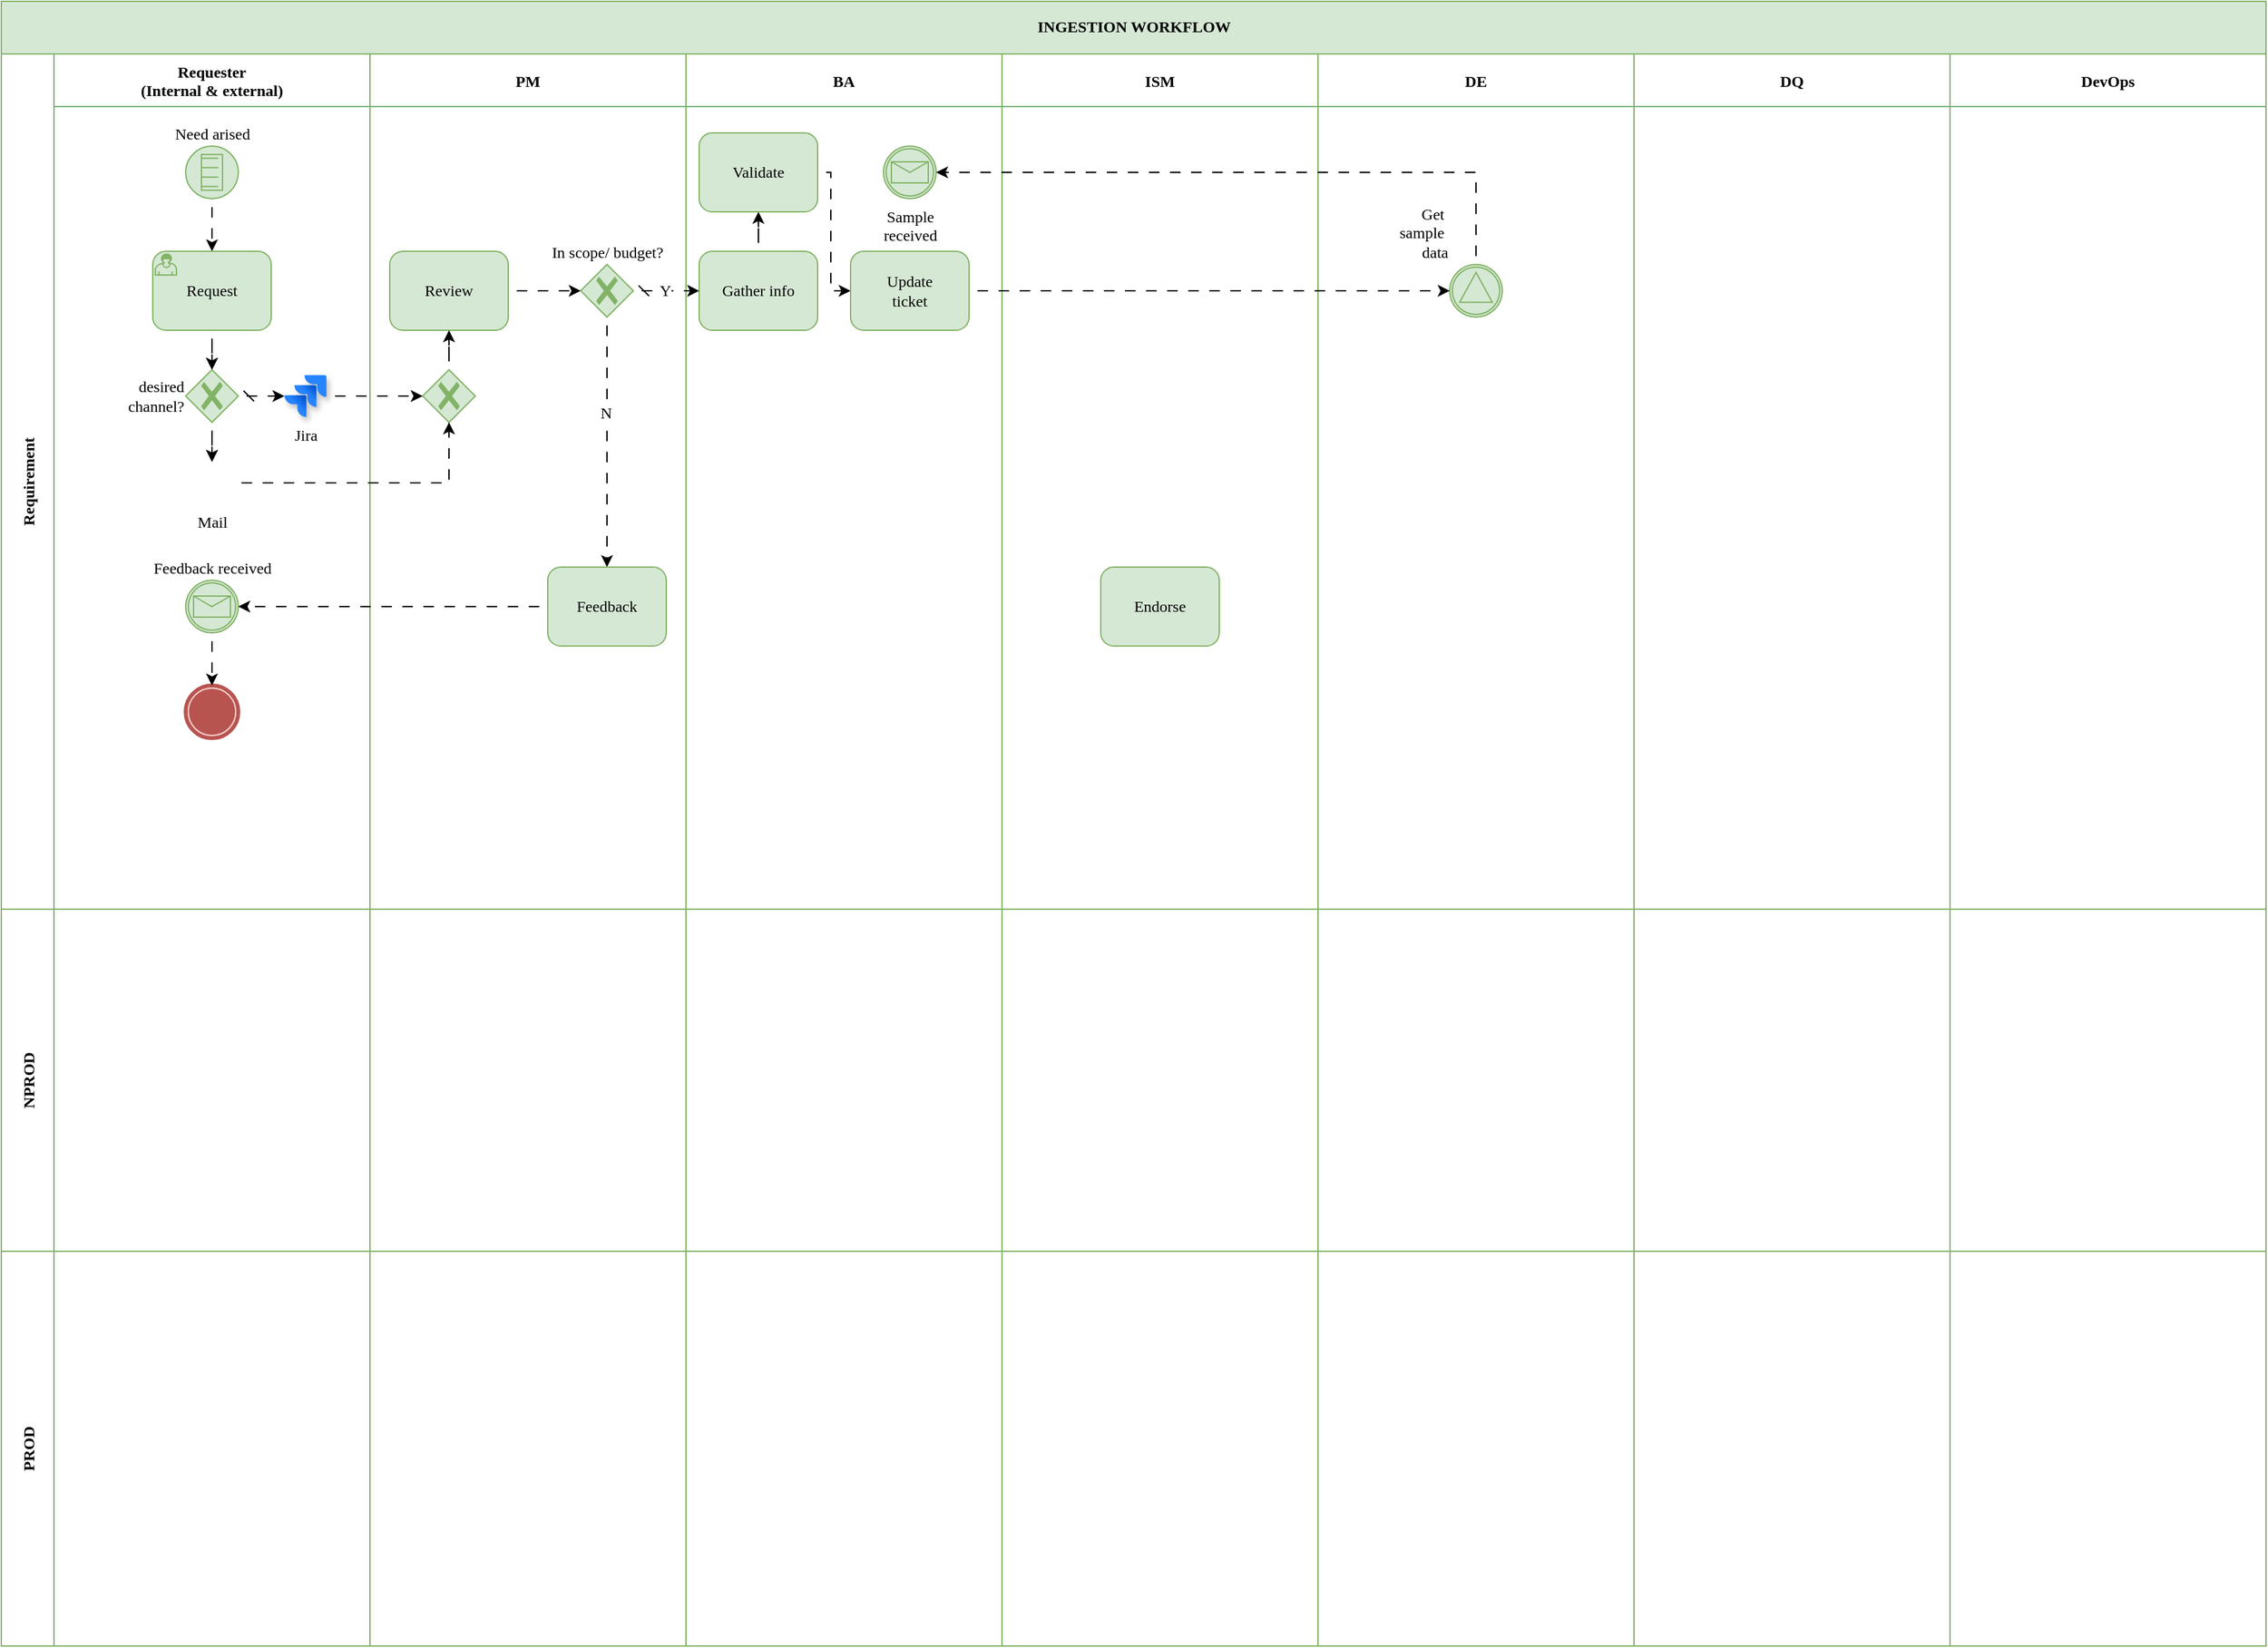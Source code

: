<mxfile version="24.7.6">
  <diagram id="kgpKYQtTHZ0yAKxKKP6v" name="Page-1">
    <mxGraphModel dx="2461" dy="987" grid="1" gridSize="10" guides="1" tooltips="1" connect="1" arrows="1" fold="1" page="1" pageScale="1" pageWidth="850" pageHeight="1100" math="0" shadow="0">
      <root>
        <mxCell id="0" />
        <mxCell id="1" parent="0" />
        <mxCell id="3nuBFxr9cyL0pnOWT2aG-1" value="INGESTION WORKFLOW" style="shape=table;childLayout=tableLayout;startSize=40;collapsible=0;recursiveResize=0;expand=0;fillColor=#d5e8d4;fontStyle=1;shadow=0;rounded=0;direction=north;flipV=1;flipH=1;horizontal=0;fontFamily=Montserrat;labelPosition=center;verticalLabelPosition=middle;align=center;verticalAlign=middle;whiteSpace=wrap;html=1;textDirection=vertical-lr;movable=1;resizable=1;rotatable=1;deletable=1;editable=1;locked=0;connectable=1;fontSize=12;fontSource=https%3A%2F%2Ffonts.googleapis.com%2Fcss%3Ffamily%3DMontserrat;strokeColor=#82b366;" parent="1" vertex="1">
          <mxGeometry x="-520" y="40" width="1720" height="1250.0" as="geometry" />
        </mxCell>
        <mxCell id="3nuBFxr9cyL0pnOWT2aG-3" value="Requirement" style="shape=tableRow;horizontal=0;swimlaneHead=0;swimlaneBody=0;top=0;left=0;bottom=0;right=0;fillColor=none;points=[[0,0.5],[1,0.5]];portConstraint=eastwest;startSize=40;collapsible=0;recursiveResize=0;expand=0;fontStyle=1;swimlaneFillColor=none;strokeColor=#76B274;fontFamily=Montserrat;fontSource=https%3A%2F%2Ffonts.googleapis.com%2Fcss%3Ffamily%3DMontserrat;" parent="3nuBFxr9cyL0pnOWT2aG-1" vertex="1">
          <mxGeometry y="40" width="1720" height="650" as="geometry" />
        </mxCell>
        <mxCell id="3nuBFxr9cyL0pnOWT2aG-4" value="Requester&#xa;(Internal &amp; external)" style="swimlane;swimlaneHead=0;swimlaneBody=0;connectable=0;fillColor=none;startSize=40;collapsible=0;recursiveResize=0;expand=0;fontStyle=1;rounded=0;strokeColor=#76B274;fontFamily=Montserrat;fontSource=https%3A%2F%2Ffonts.googleapis.com%2Fcss%3Ffamily%3DMontserrat;" parent="3nuBFxr9cyL0pnOWT2aG-3" vertex="1">
          <mxGeometry x="40" width="240" height="650" as="geometry">
            <mxRectangle width="240" height="650" as="alternateBounds" />
          </mxGeometry>
        </mxCell>
        <mxCell id="cMU86__VcZ0qvdFthibx-100" value="Jira" style="image;image=img/lib/atlassian/Jira_Logo.svg;html=1;imageBackground=none;imageBorder=none;shadow=1;aspect=fixed;fontFamily=Montserrat;fontSource=https%3A%2F%2Ffonts.googleapis.com%2Fcss%3Ffamily%3DMontserrat;" vertex="1" parent="3nuBFxr9cyL0pnOWT2aG-4">
          <mxGeometry x="175" y="244" width="32" height="32" as="geometry" />
        </mxCell>
        <mxCell id="cMU86__VcZ0qvdFthibx-101" value="Mail" style="shape=image;html=1;verticalAlign=top;verticalLabelPosition=bottom;labelBackgroundColor=#ffffff;imageAspect=0;aspect=fixed;image=https://cdn0.iconfinder.com/data/icons/logos-microsoft-office-365/128/Microsoft_Office-07-128.png;shadow=1;fontFamily=Montserrat;fontSource=https%3A%2F%2Ffonts.googleapis.com%2Fcss%3Ffamily%3DMontserrat;" vertex="1" parent="3nuBFxr9cyL0pnOWT2aG-4">
          <mxGeometry x="104" y="310" width="32" height="32" as="geometry" />
        </mxCell>
        <mxCell id="cMU86__VcZ0qvdFthibx-104" style="edgeStyle=orthogonalEdgeStyle;rounded=0;orthogonalLoop=1;jettySize=auto;html=1;entryX=0;entryY=0.5;entryDx=0;entryDy=0;curved=0;jumpStyle=none;startArrow=dash;startFill=0;flowAnimation=1;fixDash=0;" edge="1" parent="3nuBFxr9cyL0pnOWT2aG-4" target="cMU86__VcZ0qvdFthibx-100">
          <mxGeometry relative="1" as="geometry">
            <mxPoint x="139.966" y="260.034" as="sourcePoint" />
          </mxGeometry>
        </mxCell>
        <mxCell id="cMU86__VcZ0qvdFthibx-139" value="" style="edgeStyle=orthogonalEdgeStyle;rounded=0;orthogonalLoop=1;jettySize=auto;html=1;flowAnimation=1;fixDash=0;entryX=0.5;entryY=0;entryDx=0;entryDy=0;" edge="1" parent="3nuBFxr9cyL0pnOWT2aG-4" target="cMU86__VcZ0qvdFthibx-101">
          <mxGeometry relative="1" as="geometry">
            <mxPoint x="120.034" y="279.966" as="sourcePoint" />
          </mxGeometry>
        </mxCell>
        <mxCell id="cMU86__VcZ0qvdFthibx-138" value="" style="edgeStyle=orthogonalEdgeStyle;rounded=0;orthogonalLoop=1;jettySize=auto;html=1;entryX=0.5;entryY=0;entryDx=0;entryDy=0;curved=0;flowAnimation=1;fixDash=0;exitX=0.5;exitY=1;exitDx=0;exitDy=0;exitPerimeter=0;entryPerimeter=0;" edge="1" parent="3nuBFxr9cyL0pnOWT2aG-4" target="cMU86__VcZ0qvdFthibx-196">
          <mxGeometry relative="1" as="geometry">
            <mxPoint x="120" y="210" as="sourcePoint" />
            <mxPoint x="120" y="240" as="targetPoint" />
          </mxGeometry>
        </mxCell>
        <mxCell id="cMU86__VcZ0qvdFthibx-199" value="" style="edgeStyle=orthogonalEdgeStyle;shape=connector;curved=0;rounded=0;orthogonalLoop=1;jettySize=auto;html=1;strokeColor=default;align=center;verticalAlign=middle;fontFamily=Montserrat;fontSource=https%3A%2F%2Ffonts.googleapis.com%2Fcss%3Ffamily%3DMontserrat;fontSize=12;fontColor=default;labelBackgroundColor=default;endArrow=classic;flowAnimation=1;exitX=0.5;exitY=1;exitDx=0;exitDy=0;exitPerimeter=0;" edge="1" parent="3nuBFxr9cyL0pnOWT2aG-4" source="cMU86__VcZ0qvdFthibx-196" target="cMU86__VcZ0qvdFthibx-101">
          <mxGeometry relative="1" as="geometry" />
        </mxCell>
        <mxCell id="cMU86__VcZ0qvdFthibx-196" value="desired&lt;div&gt;channel?&lt;/div&gt;" style="points=[[0.25,0.25,0],[0.5,0,0],[0.75,0.25,0],[1,0.5,0],[0.75,0.75,0],[0.5,1,0],[0.25,0.75,0],[0,0.5,0]];shape=mxgraph.bpmn.gateway2;html=1;verticalLabelPosition=middle;labelBackgroundColor=#ffffff;verticalAlign=middle;align=right;perimeter=rhombusPerimeter;outlineConnect=0;outline=none;symbol=none;gwType=exclusive;rounded=1;fillStyle=auto;strokeColor=#82b366;arcSize=50;fontFamily=Montserrat;fontSource=https%3A%2F%2Ffonts.googleapis.com%2Fcss%3Ffamily%3DMontserrat;fontSize=12;fontColor=default;fillColor=#d5e8d4;labelPosition=left;" vertex="1" parent="3nuBFxr9cyL0pnOWT2aG-4">
          <mxGeometry x="100" y="240" width="40" height="40" as="geometry" />
        </mxCell>
        <mxCell id="cMU86__VcZ0qvdFthibx-198" style="edgeStyle=orthogonalEdgeStyle;shape=connector;curved=0;rounded=0;orthogonalLoop=1;jettySize=auto;html=1;entryX=0.5;entryY=0;entryDx=0;entryDy=0;entryPerimeter=0;strokeColor=default;align=center;verticalAlign=middle;fontFamily=Montserrat;fontSource=https%3A%2F%2Ffonts.googleapis.com%2Fcss%3Ffamily%3DMontserrat;fontSize=12;fontColor=default;labelBackgroundColor=default;endArrow=classic;flowAnimation=1;exitX=0.5;exitY=1;exitDx=0;exitDy=0;exitPerimeter=0;" edge="1" parent="3nuBFxr9cyL0pnOWT2aG-4" source="cMU86__VcZ0qvdFthibx-391" target="cMU86__VcZ0qvdFthibx-251">
          <mxGeometry relative="1" as="geometry">
            <mxPoint x="120" y="120" as="sourcePoint" />
            <mxPoint x="120" y="150" as="targetPoint" />
          </mxGeometry>
        </mxCell>
        <mxCell id="cMU86__VcZ0qvdFthibx-252" value="" style="edgeStyle=orthogonalEdgeStyle;shape=connector;curved=0;rounded=0;orthogonalLoop=1;jettySize=auto;html=1;strokeColor=default;align=center;verticalAlign=middle;fontFamily=Montserrat;fontSource=https%3A%2F%2Ffonts.googleapis.com%2Fcss%3Ffamily%3DMontserrat;fontSize=12;fontColor=default;labelBackgroundColor=default;endArrow=classic;flowAnimation=1;exitX=0.5;exitY=1;exitDx=0;exitDy=0;exitPerimeter=0;" edge="1" parent="3nuBFxr9cyL0pnOWT2aG-4" source="cMU86__VcZ0qvdFthibx-251" target="cMU86__VcZ0qvdFthibx-196">
          <mxGeometry relative="1" as="geometry" />
        </mxCell>
        <mxCell id="cMU86__VcZ0qvdFthibx-251" value="Request" style="points=[[0.25,0,0],[0.5,0,0],[0.75,0,0],[1,0.25,0],[1,0.5,0],[1,0.75,0],[0.75,1,0],[0.5,1,0],[0.25,1,0],[0,0.75,0],[0,0.5,0],[0,0.25,0]];shape=mxgraph.bpmn.task;whiteSpace=wrap;rectStyle=rounded;size=10;html=1;container=1;expand=0;collapsible=0;taskMarker=user;rounded=1;fillStyle=auto;strokeColor=#82b366;align=center;verticalAlign=middle;arcSize=50;fontFamily=Montserrat;fontSource=https%3A%2F%2Ffonts.googleapis.com%2Fcss%3Ffamily%3DMontserrat;fontSize=12;fontColor=default;fillColor=#d5e8d4;indent=2;rectOutline=single;isAdHoc=0;" vertex="1" parent="3nuBFxr9cyL0pnOWT2aG-4">
          <mxGeometry x="75" y="150" width="90" height="60" as="geometry" />
        </mxCell>
        <mxCell id="cMU86__VcZ0qvdFthibx-391" value="Need arised" style="points=[[0.145,0.145,0],[0.5,0,0],[0.855,0.145,0],[1,0.5,0],[0.855,0.855,0],[0.5,1,0],[0.145,0.855,0],[0,0.5,0]];shape=mxgraph.bpmn.event;html=1;verticalLabelPosition=top;labelBackgroundColor=#ffffff;verticalAlign=bottom;align=center;perimeter=ellipsePerimeter;outlineConnect=0;aspect=fixed;outline=standard;symbol=conditional;rounded=1;fillStyle=auto;strokeColor=#82b366;arcSize=50;fontFamily=Montserrat;fontSource=https%3A%2F%2Ffonts.googleapis.com%2Fcss%3Ffamily%3DMontserrat;fontSize=12;fontColor=default;fillColor=#d5e8d4;labelPosition=center;" vertex="1" parent="3nuBFxr9cyL0pnOWT2aG-4">
          <mxGeometry x="100" y="70" width="40" height="40" as="geometry" />
        </mxCell>
        <mxCell id="cMU86__VcZ0qvdFthibx-394" value="Feedback received" style="points=[[0.145,0.145,0],[0.5,0,0],[0.855,0.145,0],[1,0.5,0],[0.855,0.855,0],[0.5,1,0],[0.145,0.855,0],[0,0.5,0]];shape=mxgraph.bpmn.event;html=1;verticalLabelPosition=top;labelBackgroundColor=#ffffff;verticalAlign=bottom;align=center;perimeter=ellipsePerimeter;outlineConnect=0;aspect=fixed;outline=catching;symbol=message;rounded=1;fillStyle=auto;strokeColor=#82b366;arcSize=50;fontFamily=Montserrat;fontSource=https%3A%2F%2Ffonts.googleapis.com%2Fcss%3Ffamily%3DMontserrat;fontSize=12;fontColor=default;fillColor=#d5e8d4;labelPosition=center;" vertex="1" parent="3nuBFxr9cyL0pnOWT2aG-4">
          <mxGeometry x="100" y="400" width="40" height="40" as="geometry" />
        </mxCell>
        <mxCell id="cMU86__VcZ0qvdFthibx-395" value="" style="points=[[0.145,0.145,0],[0.5,0,0],[0.855,0.145,0],[1,0.5,0],[0.855,0.855,0],[0.5,1,0],[0.145,0.855,0],[0,0.5,0]];shape=mxgraph.bpmn.event;html=1;verticalLabelPosition=bottom;labelBackgroundColor=#ffffff;verticalAlign=top;align=center;perimeter=ellipsePerimeter;outlineConnect=0;aspect=fixed;outline=end;symbol=terminate;rounded=1;fillStyle=auto;strokeColor=#b85450;arcSize=50;fontFamily=Montserrat;fontSource=https%3A%2F%2Ffonts.googleapis.com%2Fcss%3Ffamily%3DMontserrat;fontSize=12;fillColor=#f8cecc;" vertex="1" parent="3nuBFxr9cyL0pnOWT2aG-4">
          <mxGeometry x="100" y="480" width="40" height="40" as="geometry" />
        </mxCell>
        <mxCell id="cMU86__VcZ0qvdFthibx-396" style="edgeStyle=orthogonalEdgeStyle;shape=connector;curved=0;rounded=0;orthogonalLoop=1;jettySize=auto;html=1;entryX=0.5;entryY=0;entryDx=0;entryDy=0;entryPerimeter=0;strokeColor=default;align=center;verticalAlign=middle;fontFamily=Montserrat;fontSource=https%3A%2F%2Ffonts.googleapis.com%2Fcss%3Ffamily%3DMontserrat;fontSize=12;fontColor=default;labelBackgroundColor=default;endArrow=classic;flowAnimation=1;" edge="1" parent="3nuBFxr9cyL0pnOWT2aG-4" source="cMU86__VcZ0qvdFthibx-394" target="cMU86__VcZ0qvdFthibx-395">
          <mxGeometry relative="1" as="geometry" />
        </mxCell>
        <mxCell id="3nuBFxr9cyL0pnOWT2aG-8" value="PM" style="swimlane;swimlaneHead=0;swimlaneBody=0;connectable=0;fillColor=none;startSize=40;collapsible=0;recursiveResize=0;expand=0;fontStyle=1;flipV=0;strokeColor=#76B274;fontFamily=Montserrat;fontSource=https%3A%2F%2Ffonts.googleapis.com%2Fcss%3Ffamily%3DMontserrat;" parent="3nuBFxr9cyL0pnOWT2aG-3" vertex="1">
          <mxGeometry x="280" width="240" height="650" as="geometry">
            <mxRectangle width="240" height="650" as="alternateBounds" />
          </mxGeometry>
        </mxCell>
        <mxCell id="cMU86__VcZ0qvdFthibx-197" value="" style="points=[[0.25,0.25,0],[0.5,0,0],[0.75,0.25,0],[1,0.5,0],[0.75,0.75,0],[0.5,1,0],[0.25,0.75,0],[0,0.5,0]];shape=mxgraph.bpmn.gateway2;html=1;verticalLabelPosition=bottom;labelBackgroundColor=#ffffff;verticalAlign=top;align=center;perimeter=rhombusPerimeter;outlineConnect=0;outline=none;symbol=none;gwType=exclusive;rounded=1;fillStyle=auto;strokeColor=#82b366;arcSize=50;fontFamily=Montserrat;fontSource=https%3A%2F%2Ffonts.googleapis.com%2Fcss%3Ffamily%3DMontserrat;fontSize=12;fontColor=default;fillColor=#d5e8d4;" vertex="1" parent="3nuBFxr9cyL0pnOWT2aG-8">
          <mxGeometry x="40" y="240" width="40" height="40" as="geometry" />
        </mxCell>
        <mxCell id="cMU86__VcZ0qvdFthibx-200" value="Review" style="points=[[0.25,0,0],[0.5,0,0],[0.75,0,0],[1,0.25,0],[1,0.5,0],[1,0.75,0],[0.75,1,0],[0.5,1,0],[0.25,1,0],[0,0.75,0],[0,0.5,0],[0,0.25,0]];shape=mxgraph.bpmn.task;whiteSpace=wrap;rectStyle=rounded;size=10;html=1;container=1;expand=0;collapsible=0;taskMarker=abstract;rounded=1;fillStyle=auto;strokeColor=#82b366;align=center;verticalAlign=middle;arcSize=50;fontFamily=Montserrat;fontSource=https%3A%2F%2Ffonts.googleapis.com%2Fcss%3Ffamily%3DMontserrat;fontSize=12;fontColor=default;fillColor=#d5e8d4;" vertex="1" parent="3nuBFxr9cyL0pnOWT2aG-8">
          <mxGeometry x="15" y="150" width="90" height="60" as="geometry" />
        </mxCell>
        <mxCell id="cMU86__VcZ0qvdFthibx-209" value="In scope/ budget?" style="points=[[0.25,0.25,0],[0.5,0,0],[0.75,0.25,0],[1,0.5,0],[0.75,0.75,0],[0.5,1,0],[0.25,0.75,0],[0,0.5,0]];shape=mxgraph.bpmn.gateway2;html=1;verticalLabelPosition=top;labelBackgroundColor=#ffffff;verticalAlign=bottom;align=center;perimeter=rhombusPerimeter;outlineConnect=0;outline=none;symbol=none;gwType=exclusive;rounded=1;fillStyle=auto;strokeColor=#82b366;arcSize=50;fontFamily=Montserrat;fontSource=https%3A%2F%2Ffonts.googleapis.com%2Fcss%3Ffamily%3DMontserrat;fontSize=12;fontColor=default;fillColor=#d5e8d4;shadow=0;labelPosition=center;" vertex="1" parent="3nuBFxr9cyL0pnOWT2aG-8">
          <mxGeometry x="160" y="160" width="40" height="40" as="geometry" />
        </mxCell>
        <mxCell id="cMU86__VcZ0qvdFthibx-210" style="edgeStyle=orthogonalEdgeStyle;shape=connector;curved=0;rounded=0;orthogonalLoop=1;jettySize=auto;html=1;entryX=0;entryY=0.5;entryDx=0;entryDy=0;entryPerimeter=0;strokeColor=default;align=center;verticalAlign=middle;fontFamily=Montserrat;fontSource=https%3A%2F%2Ffonts.googleapis.com%2Fcss%3Ffamily%3DMontserrat;fontSize=12;fontColor=default;labelBackgroundColor=default;endArrow=classic;flowAnimation=1;" edge="1" parent="3nuBFxr9cyL0pnOWT2aG-8" source="cMU86__VcZ0qvdFthibx-200" target="cMU86__VcZ0qvdFthibx-209">
          <mxGeometry relative="1" as="geometry">
            <Array as="points">
              <mxPoint x="60" y="180" />
            </Array>
          </mxGeometry>
        </mxCell>
        <mxCell id="cMU86__VcZ0qvdFthibx-263" style="edgeStyle=orthogonalEdgeStyle;shape=connector;curved=0;rounded=0;orthogonalLoop=1;jettySize=auto;html=1;entryX=0.5;entryY=1;entryDx=0;entryDy=0;entryPerimeter=0;strokeColor=default;align=center;verticalAlign=middle;fontFamily=Montserrat;fontSource=https%3A%2F%2Ffonts.googleapis.com%2Fcss%3Ffamily%3DMontserrat;fontSize=12;fontColor=default;labelBackgroundColor=default;endArrow=classic;flowAnimation=1;" edge="1" parent="3nuBFxr9cyL0pnOWT2aG-8" source="cMU86__VcZ0qvdFthibx-197" target="cMU86__VcZ0qvdFthibx-200">
          <mxGeometry relative="1" as="geometry" />
        </mxCell>
        <mxCell id="cMU86__VcZ0qvdFthibx-265" style="edgeStyle=orthogonalEdgeStyle;shape=connector;curved=0;rounded=0;orthogonalLoop=1;jettySize=auto;html=1;entryX=0.5;entryY=0;entryDx=0;entryDy=0;entryPerimeter=0;strokeColor=default;align=center;verticalAlign=middle;fontFamily=Montserrat;fontSource=https%3A%2F%2Ffonts.googleapis.com%2Fcss%3Ffamily%3DMontserrat;fontSize=12;fontColor=default;labelBackgroundColor=default;endArrow=classic;flowAnimation=1;" edge="1" parent="3nuBFxr9cyL0pnOWT2aG-8" source="cMU86__VcZ0qvdFthibx-209" target="cMU86__VcZ0qvdFthibx-390">
          <mxGeometry relative="1" as="geometry">
            <mxPoint x="180" y="390" as="targetPoint" />
          </mxGeometry>
        </mxCell>
        <mxCell id="cMU86__VcZ0qvdFthibx-270" value="" style="edgeLabel;html=1;align=center;verticalAlign=middle;resizable=0;points=[];rounded=1;fillStyle=auto;strokeColor=#82b366;arcSize=50;fontFamily=Montserrat;fontSource=https%3A%2F%2Ffonts.googleapis.com%2Fcss%3Ffamily%3DMontserrat;fontSize=12;fontColor=default;fillColor=#d5e8d4;" vertex="1" connectable="0" parent="cMU86__VcZ0qvdFthibx-265">
          <mxGeometry x="-0.249" y="-1" relative="1" as="geometry">
            <mxPoint as="offset" />
          </mxGeometry>
        </mxCell>
        <mxCell id="cMU86__VcZ0qvdFthibx-271" value="N" style="edgeLabel;html=1;align=center;verticalAlign=middle;resizable=0;points=[];rounded=1;fillStyle=auto;strokeColor=#82b366;arcSize=50;fontFamily=Montserrat;fontSource=https%3A%2F%2Ffonts.googleapis.com%2Fcss%3Ffamily%3DMontserrat;fontSize=12;fontColor=default;fillColor=#d5e8d4;" vertex="1" connectable="0" parent="cMU86__VcZ0qvdFthibx-265">
          <mxGeometry x="-0.233" y="-1" relative="1" as="geometry">
            <mxPoint as="offset" />
          </mxGeometry>
        </mxCell>
        <mxCell id="cMU86__VcZ0qvdFthibx-390" value="Feedback" style="points=[[0.25,0,0],[0.5,0,0],[0.75,0,0],[1,0.25,0],[1,0.5,0],[1,0.75,0],[0.75,1,0],[0.5,1,0],[0.25,1,0],[0,0.75,0],[0,0.5,0],[0,0.25,0]];shape=mxgraph.bpmn.task;whiteSpace=wrap;rectStyle=rounded;size=10;html=1;container=1;expand=0;collapsible=0;taskMarker=abstract;rounded=1;fillStyle=auto;strokeColor=#82b366;align=center;verticalAlign=middle;arcSize=50;fontFamily=Montserrat;fontSource=https%3A%2F%2Ffonts.googleapis.com%2Fcss%3Ffamily%3DMontserrat;fontSize=12;fontColor=default;fillColor=#d5e8d4;" vertex="1" parent="3nuBFxr9cyL0pnOWT2aG-8">
          <mxGeometry x="135" y="390" width="90" height="60" as="geometry" />
        </mxCell>
        <mxCell id="3nuBFxr9cyL0pnOWT2aG-11" value="BA" style="swimlane;swimlaneHead=0;swimlaneBody=0;connectable=0;fillColor=none;startSize=40;collapsible=0;recursiveResize=0;expand=0;fontStyle=1;strokeColor=#76B274;fontFamily=Montserrat;fontSource=https%3A%2F%2Ffonts.googleapis.com%2Fcss%3Ffamily%3DMontserrat;" parent="3nuBFxr9cyL0pnOWT2aG-3" vertex="1">
          <mxGeometry x="520" width="240" height="650" as="geometry">
            <mxRectangle width="240" height="650" as="alternateBounds" />
          </mxGeometry>
        </mxCell>
        <mxCell id="cMU86__VcZ0qvdFthibx-274" value="" style="edgeStyle=orthogonalEdgeStyle;shape=connector;curved=0;rounded=0;orthogonalLoop=1;jettySize=auto;html=1;strokeColor=default;align=center;verticalAlign=middle;fontFamily=Montserrat;fontSource=https%3A%2F%2Ffonts.googleapis.com%2Fcss%3Ffamily%3DMontserrat;fontSize=12;fontColor=default;labelBackgroundColor=default;endArrow=classic;flowAnimation=1;" edge="1" parent="3nuBFxr9cyL0pnOWT2aG-11" source="cMU86__VcZ0qvdFthibx-262" target="cMU86__VcZ0qvdFthibx-273">
          <mxGeometry relative="1" as="geometry" />
        </mxCell>
        <mxCell id="cMU86__VcZ0qvdFthibx-262" value="Gather info" style="points=[[0.25,0,0],[0.5,0,0],[0.75,0,0],[1,0.25,0],[1,0.5,0],[1,0.75,0],[0.75,1,0],[0.5,1,0],[0.25,1,0],[0,0.75,0],[0,0.5,0],[0,0.25,0]];shape=mxgraph.bpmn.task;whiteSpace=wrap;rectStyle=rounded;size=10;html=1;container=1;expand=0;collapsible=0;taskMarker=abstract;rounded=1;fillStyle=auto;strokeColor=#82b366;align=center;verticalAlign=middle;arcSize=50;fontFamily=Montserrat;fontSource=https%3A%2F%2Ffonts.googleapis.com%2Fcss%3Ffamily%3DMontserrat;fontSize=12;fontColor=default;fillColor=#d5e8d4;" vertex="1" parent="3nuBFxr9cyL0pnOWT2aG-11">
          <mxGeometry x="10" y="150" width="90" height="60" as="geometry" />
        </mxCell>
        <mxCell id="cMU86__VcZ0qvdFthibx-398" style="edgeStyle=orthogonalEdgeStyle;shape=connector;curved=0;rounded=0;orthogonalLoop=1;jettySize=auto;html=1;strokeColor=default;align=center;verticalAlign=middle;fontFamily=Montserrat;fontSource=https%3A%2F%2Ffonts.googleapis.com%2Fcss%3Ffamily%3DMontserrat;fontSize=12;fontColor=default;labelBackgroundColor=default;endArrow=classic;flowAnimation=1;entryX=0;entryY=0.5;entryDx=0;entryDy=0;entryPerimeter=0;" edge="1" parent="3nuBFxr9cyL0pnOWT2aG-11" source="cMU86__VcZ0qvdFthibx-273" target="cMU86__VcZ0qvdFthibx-397">
          <mxGeometry relative="1" as="geometry">
            <Array as="points">
              <mxPoint x="110" y="90" />
              <mxPoint x="110" y="180" />
            </Array>
          </mxGeometry>
        </mxCell>
        <mxCell id="cMU86__VcZ0qvdFthibx-273" value="Validate" style="points=[[0.25,0,0],[0.5,0,0],[0.75,0,0],[1,0.25,0],[1,0.5,0],[1,0.75,0],[0.75,1,0],[0.5,1,0],[0.25,1,0],[0,0.75,0],[0,0.5,0],[0,0.25,0]];shape=mxgraph.bpmn.task;whiteSpace=wrap;rectStyle=rounded;size=10;html=1;container=1;expand=0;collapsible=0;taskMarker=abstract;rounded=1;fillStyle=auto;strokeColor=#82b366;align=center;verticalAlign=middle;arcSize=50;fontFamily=Montserrat;fontSource=https%3A%2F%2Ffonts.googleapis.com%2Fcss%3Ffamily%3DMontserrat;fontSize=12;fontColor=default;fillColor=#d5e8d4;" vertex="1" parent="3nuBFxr9cyL0pnOWT2aG-11">
          <mxGeometry x="10" y="60" width="90" height="60" as="geometry" />
        </mxCell>
        <mxCell id="cMU86__VcZ0qvdFthibx-397" value="Update&lt;div&gt;ticket&lt;/div&gt;" style="points=[[0.25,0,0],[0.5,0,0],[0.75,0,0],[1,0.25,0],[1,0.5,0],[1,0.75,0],[0.75,1,0],[0.5,1,0],[0.25,1,0],[0,0.75,0],[0,0.5,0],[0,0.25,0]];shape=mxgraph.bpmn.task;whiteSpace=wrap;rectStyle=rounded;size=10;html=1;container=1;expand=0;collapsible=0;taskMarker=abstract;rounded=1;fillStyle=auto;strokeColor=#82b366;align=center;verticalAlign=middle;arcSize=50;fontFamily=Montserrat;fontSource=https%3A%2F%2Ffonts.googleapis.com%2Fcss%3Ffamily%3DMontserrat;fontSize=12;fontColor=default;fillColor=#d5e8d4;" vertex="1" parent="3nuBFxr9cyL0pnOWT2aG-11">
          <mxGeometry x="125" y="150" width="90" height="60" as="geometry" />
        </mxCell>
        <mxCell id="cMU86__VcZ0qvdFthibx-403" value="Sample&lt;div&gt;received&lt;/div&gt;" style="points=[[0.145,0.145,0],[0.5,0,0],[0.855,0.145,0],[1,0.5,0],[0.855,0.855,0],[0.5,1,0],[0.145,0.855,0],[0,0.5,0]];shape=mxgraph.bpmn.event;html=1;verticalLabelPosition=bottom;labelBackgroundColor=#ffffff;verticalAlign=top;align=center;perimeter=ellipsePerimeter;outlineConnect=0;aspect=fixed;outline=catching;symbol=message;rounded=1;fillStyle=auto;strokeColor=#82b366;arcSize=50;fontFamily=Montserrat;fontSource=https%3A%2F%2Ffonts.googleapis.com%2Fcss%3Ffamily%3DMontserrat;fontSize=12;fontColor=default;fillColor=#d5e8d4;" vertex="1" parent="3nuBFxr9cyL0pnOWT2aG-11">
          <mxGeometry x="150" y="70" width="40" height="40" as="geometry" />
        </mxCell>
        <mxCell id="cMU86__VcZ0qvdFthibx-172" value="ISM" style="swimlane;swimlaneHead=0;swimlaneBody=0;connectable=0;fillColor=none;startSize=40;collapsible=0;recursiveResize=0;expand=0;fontStyle=1;strokeColor=#76B274;fontFamily=Montserrat;fontSource=https%3A%2F%2Ffonts.googleapis.com%2Fcss%3Ffamily%3DMontserrat;" vertex="1" parent="3nuBFxr9cyL0pnOWT2aG-3">
          <mxGeometry x="760" width="240" height="650" as="geometry">
            <mxRectangle width="240" height="650" as="alternateBounds" />
          </mxGeometry>
        </mxCell>
        <mxCell id="cMU86__VcZ0qvdFthibx-295" value="Endorse" style="points=[[0.25,0,0],[0.5,0,0],[0.75,0,0],[1,0.25,0],[1,0.5,0],[1,0.75,0],[0.75,1,0],[0.5,1,0],[0.25,1,0],[0,0.75,0],[0,0.5,0],[0,0.25,0]];shape=mxgraph.bpmn.task;whiteSpace=wrap;rectStyle=rounded;size=10;html=1;container=1;expand=0;collapsible=0;taskMarker=abstract;rounded=1;fillStyle=auto;strokeColor=#82b366;align=center;verticalAlign=middle;arcSize=50;fontFamily=Montserrat;fontSource=https%3A%2F%2Ffonts.googleapis.com%2Fcss%3Ffamily%3DMontserrat;fontSize=12;fontColor=default;fillColor=#d5e8d4;" vertex="1" parent="cMU86__VcZ0qvdFthibx-172">
          <mxGeometry x="75" y="390" width="90" height="60" as="geometry" />
        </mxCell>
        <mxCell id="cMU86__VcZ0qvdFthibx-96" value="DE" style="swimlane;swimlaneHead=0;swimlaneBody=0;connectable=0;fillColor=none;startSize=40;collapsible=0;recursiveResize=0;expand=0;fontStyle=1;strokeColor=#76B274;fontFamily=Montserrat;fontSource=https%3A%2F%2Ffonts.googleapis.com%2Fcss%3Ffamily%3DMontserrat;" vertex="1" parent="3nuBFxr9cyL0pnOWT2aG-3">
          <mxGeometry x="1000" width="240" height="650" as="geometry">
            <mxRectangle width="240" height="650" as="alternateBounds" />
          </mxGeometry>
        </mxCell>
        <mxCell id="cMU86__VcZ0qvdFthibx-400" value="Get&amp;nbsp;&lt;div&gt;sample&amp;nbsp;&lt;/div&gt;&lt;div&gt;data&lt;/div&gt;" style="points=[[0.145,0.145,0],[0.5,0,0],[0.855,0.145,0],[1,0.5,0],[0.855,0.855,0],[0.5,1,0],[0.145,0.855,0],[0,0.5,0]];shape=mxgraph.bpmn.event;html=1;verticalLabelPosition=top;labelBackgroundColor=#ffffff;verticalAlign=bottom;align=right;perimeter=ellipsePerimeter;outlineConnect=0;aspect=fixed;outline=catching;symbol=signal;rounded=1;fillStyle=auto;strokeColor=#82b366;arcSize=50;fontFamily=Montserrat;fontSource=https%3A%2F%2Ffonts.googleapis.com%2Fcss%3Ffamily%3DMontserrat;fontSize=12;fontColor=default;fillColor=#d5e8d4;labelPosition=left;" vertex="1" parent="cMU86__VcZ0qvdFthibx-96">
          <mxGeometry x="100" y="160" width="40" height="40" as="geometry" />
        </mxCell>
        <mxCell id="cMU86__VcZ0qvdFthibx-98" value="DQ" style="swimlane;swimlaneHead=0;swimlaneBody=0;connectable=0;fillColor=none;startSize=40;collapsible=0;recursiveResize=0;expand=0;fontStyle=1;strokeColor=#76B274;fontFamily=Montserrat;fontSource=https%3A%2F%2Ffonts.googleapis.com%2Fcss%3Ffamily%3DMontserrat;" vertex="1" parent="3nuBFxr9cyL0pnOWT2aG-3">
          <mxGeometry x="1240" width="240" height="650" as="geometry">
            <mxRectangle width="240" height="650" as="alternateBounds" />
          </mxGeometry>
        </mxCell>
        <mxCell id="cMU86__VcZ0qvdFthibx-131" value="DevOps" style="swimlane;swimlaneHead=0;swimlaneBody=0;connectable=0;fillColor=none;startSize=40;collapsible=0;recursiveResize=0;expand=0;fontStyle=1;strokeColor=#76B274;fontFamily=Montserrat;fontSource=https%3A%2F%2Ffonts.googleapis.com%2Fcss%3Ffamily%3DMontserrat;" vertex="1" parent="3nuBFxr9cyL0pnOWT2aG-3">
          <mxGeometry x="1480" width="240" height="650" as="geometry">
            <mxRectangle width="240" height="650" as="alternateBounds" />
          </mxGeometry>
        </mxCell>
        <mxCell id="cMU86__VcZ0qvdFthibx-176" style="edgeStyle=orthogonalEdgeStyle;rounded=0;orthogonalLoop=1;jettySize=auto;html=1;entryX=0.5;entryY=1;entryDx=0;entryDy=0;entryPerimeter=0;flowAnimation=1;fixDash=0;exitX=1;exitY=0.5;exitDx=0;exitDy=0;" edge="1" parent="3nuBFxr9cyL0pnOWT2aG-3" source="cMU86__VcZ0qvdFthibx-101" target="cMU86__VcZ0qvdFthibx-197">
          <mxGeometry relative="1" as="geometry">
            <mxPoint x="325" y="280" as="targetPoint" />
            <Array as="points">
              <mxPoint x="340" y="326" />
            </Array>
          </mxGeometry>
        </mxCell>
        <mxCell id="cMU86__VcZ0qvdFthibx-179" style="edgeStyle=orthogonalEdgeStyle;rounded=0;orthogonalLoop=1;jettySize=auto;html=1;entryX=0;entryY=0.5;entryDx=0;entryDy=0;entryPerimeter=0;flowAnimation=1;" edge="1" parent="3nuBFxr9cyL0pnOWT2aG-3" source="cMU86__VcZ0qvdFthibx-100" target="cMU86__VcZ0qvdFthibx-197">
          <mxGeometry relative="1" as="geometry">
            <mxPoint x="305" y="260" as="targetPoint" />
          </mxGeometry>
        </mxCell>
        <mxCell id="cMU86__VcZ0qvdFthibx-216" style="edgeStyle=orthogonalEdgeStyle;shape=connector;curved=0;rounded=0;orthogonalLoop=1;jettySize=auto;html=1;entryX=0;entryY=0.5;entryDx=0;entryDy=0;entryPerimeter=0;strokeColor=default;align=center;verticalAlign=middle;fontFamily=Montserrat;fontSource=https%3A%2F%2Ffonts.googleapis.com%2Fcss%3Ffamily%3DMontserrat;fontSize=12;fontColor=default;labelBackgroundColor=default;endArrow=classic;flowAnimation=1;startArrow=dash;startFill=0;" edge="1" parent="3nuBFxr9cyL0pnOWT2aG-3" source="cMU86__VcZ0qvdFthibx-209" target="cMU86__VcZ0qvdFthibx-262">
          <mxGeometry relative="1" as="geometry">
            <mxPoint x="540" y="180" as="targetPoint" />
          </mxGeometry>
        </mxCell>
        <mxCell id="cMU86__VcZ0qvdFthibx-261" value="Y" style="edgeLabel;html=1;align=center;verticalAlign=middle;resizable=0;points=[];rounded=1;fillStyle=auto;strokeColor=#82b366;arcSize=50;fontFamily=Montserrat;fontSource=https%3A%2F%2Ffonts.googleapis.com%2Fcss%3Ffamily%3DMontserrat;fontSize=12;fontColor=default;fillColor=#d5e8d4;" vertex="1" connectable="0" parent="cMU86__VcZ0qvdFthibx-216">
          <mxGeometry x="-0.053" relative="1" as="geometry">
            <mxPoint as="offset" />
          </mxGeometry>
        </mxCell>
        <mxCell id="cMU86__VcZ0qvdFthibx-266" style="edgeStyle=orthogonalEdgeStyle;shape=connector;curved=0;rounded=0;orthogonalLoop=1;jettySize=auto;html=1;strokeColor=default;align=center;verticalAlign=middle;fontFamily=Montserrat;fontSource=https%3A%2F%2Ffonts.googleapis.com%2Fcss%3Ffamily%3DMontserrat;fontSize=12;fontColor=default;labelBackgroundColor=default;endArrow=classic;flowAnimation=1;exitX=0;exitY=0.5;exitDx=0;exitDy=0;exitPerimeter=0;entryX=1;entryY=0.5;entryDx=0;entryDy=0;entryPerimeter=0;" edge="1" parent="3nuBFxr9cyL0pnOWT2aG-3" source="cMU86__VcZ0qvdFthibx-390" target="cMU86__VcZ0qvdFthibx-394">
          <mxGeometry relative="1" as="geometry">
            <mxPoint x="415" y="420" as="sourcePoint" />
            <mxPoint x="210" y="420" as="targetPoint" />
            <Array as="points" />
          </mxGeometry>
        </mxCell>
        <mxCell id="cMU86__VcZ0qvdFthibx-407" style="edgeStyle=orthogonalEdgeStyle;shape=connector;curved=0;rounded=0;orthogonalLoop=1;jettySize=auto;html=1;entryX=0;entryY=0.5;entryDx=0;entryDy=0;entryPerimeter=0;strokeColor=default;align=center;verticalAlign=middle;fontFamily=Montserrat;fontSource=https%3A%2F%2Ffonts.googleapis.com%2Fcss%3Ffamily%3DMontserrat;fontSize=12;fontColor=default;labelBackgroundColor=default;endArrow=classic;flowAnimation=1;" edge="1" parent="3nuBFxr9cyL0pnOWT2aG-3" source="cMU86__VcZ0qvdFthibx-397" target="cMU86__VcZ0qvdFthibx-400">
          <mxGeometry relative="1" as="geometry" />
        </mxCell>
        <mxCell id="cMU86__VcZ0qvdFthibx-408" style="edgeStyle=orthogonalEdgeStyle;shape=connector;curved=0;rounded=0;orthogonalLoop=1;jettySize=auto;html=1;entryX=1;entryY=0.5;entryDx=0;entryDy=0;entryPerimeter=0;strokeColor=default;align=center;verticalAlign=middle;fontFamily=Montserrat;fontSource=https%3A%2F%2Ffonts.googleapis.com%2Fcss%3Ffamily%3DMontserrat;fontSize=12;fontColor=default;labelBackgroundColor=default;endArrow=classic;flowAnimation=1;" edge="1" parent="3nuBFxr9cyL0pnOWT2aG-3" source="cMU86__VcZ0qvdFthibx-400" target="cMU86__VcZ0qvdFthibx-403">
          <mxGeometry relative="1" as="geometry">
            <Array as="points">
              <mxPoint x="1120" y="90" />
            </Array>
          </mxGeometry>
        </mxCell>
        <mxCell id="cMU86__VcZ0qvdFthibx-105" value="NPROD" style="shape=tableRow;horizontal=0;swimlaneHead=0;swimlaneBody=0;top=0;left=0;bottom=0;right=0;fillColor=none;points=[[0,0.5],[1,0.5]];portConstraint=eastwest;startSize=40;collapsible=0;recursiveResize=0;expand=0;fontStyle=1;strokeColor=#76B274;fontFamily=Montserrat;fontSource=https%3A%2F%2Ffonts.googleapis.com%2Fcss%3Ffamily%3DMontserrat;" vertex="1" parent="3nuBFxr9cyL0pnOWT2aG-1">
          <mxGeometry y="690" width="1720" height="260" as="geometry" />
        </mxCell>
        <mxCell id="cMU86__VcZ0qvdFthibx-106" value="" style="swimlane;swimlaneHead=0;swimlaneBody=0;connectable=0;fillColor=none;startSize=40;collapsible=0;recursiveResize=0;expand=0;fontStyle=1;strokeColor=default;swimlaneLine=0;" vertex="1" parent="cMU86__VcZ0qvdFthibx-105">
          <mxGeometry x="40" width="240" height="260" as="geometry">
            <mxRectangle width="240" height="260" as="alternateBounds" />
          </mxGeometry>
        </mxCell>
        <mxCell id="cMU86__VcZ0qvdFthibx-114" value="" style="swimlane;swimlaneHead=0;swimlaneBody=0;connectable=0;fillColor=none;startSize=40;collapsible=0;recursiveResize=0;expand=0;fontStyle=1;flipV=0;swimlaneLine=0;" vertex="1" parent="cMU86__VcZ0qvdFthibx-105">
          <mxGeometry x="280" width="240" height="260" as="geometry">
            <mxRectangle width="240" height="260" as="alternateBounds" />
          </mxGeometry>
        </mxCell>
        <mxCell id="cMU86__VcZ0qvdFthibx-115" value="" style="swimlane;swimlaneHead=0;swimlaneBody=0;connectable=0;fillColor=none;startSize=40;collapsible=0;recursiveResize=0;expand=0;fontStyle=1;swimlaneLine=0;" vertex="1" parent="cMU86__VcZ0qvdFthibx-105">
          <mxGeometry x="520" width="240" height="260" as="geometry">
            <mxRectangle width="240" height="260" as="alternateBounds" />
          </mxGeometry>
        </mxCell>
        <mxCell id="cMU86__VcZ0qvdFthibx-173" style="swimlane;swimlaneHead=0;swimlaneBody=0;connectable=0;fillColor=none;startSize=40;collapsible=0;recursiveResize=0;expand=0;fontStyle=1;swimlaneLine=0;" vertex="1" parent="cMU86__VcZ0qvdFthibx-105">
          <mxGeometry x="760" width="240" height="260" as="geometry">
            <mxRectangle width="240" height="260" as="alternateBounds" />
          </mxGeometry>
        </mxCell>
        <mxCell id="cMU86__VcZ0qvdFthibx-116" style="swimlane;swimlaneHead=0;swimlaneBody=0;connectable=0;fillColor=none;startSize=40;collapsible=0;recursiveResize=0;expand=0;fontStyle=1;swimlaneLine=0;" vertex="1" parent="cMU86__VcZ0qvdFthibx-105">
          <mxGeometry x="1000" width="240" height="260" as="geometry">
            <mxRectangle width="240" height="260" as="alternateBounds" />
          </mxGeometry>
        </mxCell>
        <mxCell id="cMU86__VcZ0qvdFthibx-117" style="swimlane;swimlaneHead=0;swimlaneBody=0;connectable=0;fillColor=none;startSize=40;collapsible=0;recursiveResize=0;expand=0;fontStyle=1;swimlaneLine=0;" vertex="1" parent="cMU86__VcZ0qvdFthibx-105">
          <mxGeometry x="1240" width="240" height="260" as="geometry">
            <mxRectangle width="240" height="260" as="alternateBounds" />
          </mxGeometry>
        </mxCell>
        <mxCell id="cMU86__VcZ0qvdFthibx-132" style="swimlane;swimlaneHead=0;swimlaneBody=0;connectable=0;fillColor=none;startSize=40;collapsible=0;recursiveResize=0;expand=0;fontStyle=1;swimlaneLine=0;" vertex="1" parent="cMU86__VcZ0qvdFthibx-105">
          <mxGeometry x="1480" width="240" height="260" as="geometry">
            <mxRectangle width="240" height="260" as="alternateBounds" />
          </mxGeometry>
        </mxCell>
        <mxCell id="cMU86__VcZ0qvdFthibx-118" value="PROD" style="shape=tableRow;horizontal=0;swimlaneHead=0;swimlaneBody=0;top=0;left=0;bottom=0;right=0;fillColor=none;points=[[0,0.5],[1,0.5]];portConstraint=eastwest;startSize=40;collapsible=0;recursiveResize=0;expand=0;fontStyle=1;strokeColor=#76B274;fontFamily=Montserrat;fontSource=https%3A%2F%2Ffonts.googleapis.com%2Fcss%3Ffamily%3DMontserrat;" vertex="1" parent="3nuBFxr9cyL0pnOWT2aG-1">
          <mxGeometry y="950" width="1720" height="300" as="geometry" />
        </mxCell>
        <mxCell id="cMU86__VcZ0qvdFthibx-119" value="" style="swimlane;swimlaneHead=0;swimlaneBody=0;connectable=0;fillColor=none;startSize=40;collapsible=0;recursiveResize=0;expand=0;fontStyle=1;swimlaneLine=0;strokeColor=#76B274;" vertex="1" parent="cMU86__VcZ0qvdFthibx-118">
          <mxGeometry x="40" width="240" height="300" as="geometry">
            <mxRectangle width="240" height="300" as="alternateBounds" />
          </mxGeometry>
        </mxCell>
        <mxCell id="cMU86__VcZ0qvdFthibx-127" value="" style="swimlane;swimlaneHead=0;swimlaneBody=0;connectable=0;fillColor=none;startSize=40;collapsible=0;recursiveResize=0;expand=0;fontStyle=1;flipV=0;swimlaneLine=0;" vertex="1" parent="cMU86__VcZ0qvdFthibx-118">
          <mxGeometry x="280" width="240" height="300" as="geometry">
            <mxRectangle width="240" height="300" as="alternateBounds" />
          </mxGeometry>
        </mxCell>
        <mxCell id="cMU86__VcZ0qvdFthibx-128" value="" style="swimlane;swimlaneHead=0;swimlaneBody=0;connectable=0;fillColor=none;startSize=40;collapsible=0;recursiveResize=0;expand=0;fontStyle=1;swimlaneLine=0;" vertex="1" parent="cMU86__VcZ0qvdFthibx-118">
          <mxGeometry x="520" width="240" height="300" as="geometry">
            <mxRectangle width="240" height="300" as="alternateBounds" />
          </mxGeometry>
        </mxCell>
        <mxCell id="cMU86__VcZ0qvdFthibx-174" style="swimlane;swimlaneHead=0;swimlaneBody=0;connectable=0;fillColor=none;startSize=40;collapsible=0;recursiveResize=0;expand=0;fontStyle=1;swimlaneLine=0;" vertex="1" parent="cMU86__VcZ0qvdFthibx-118">
          <mxGeometry x="760" width="240" height="300" as="geometry">
            <mxRectangle width="240" height="300" as="alternateBounds" />
          </mxGeometry>
        </mxCell>
        <mxCell id="cMU86__VcZ0qvdFthibx-129" style="swimlane;swimlaneHead=0;swimlaneBody=0;connectable=0;fillColor=none;startSize=40;collapsible=0;recursiveResize=0;expand=0;fontStyle=1;swimlaneLine=0;" vertex="1" parent="cMU86__VcZ0qvdFthibx-118">
          <mxGeometry x="1000" width="240" height="300" as="geometry">
            <mxRectangle width="240" height="300" as="alternateBounds" />
          </mxGeometry>
        </mxCell>
        <mxCell id="cMU86__VcZ0qvdFthibx-130" style="swimlane;swimlaneHead=0;swimlaneBody=0;connectable=0;fillColor=none;startSize=40;collapsible=0;recursiveResize=0;expand=0;fontStyle=1;swimlaneLine=0;" vertex="1" parent="cMU86__VcZ0qvdFthibx-118">
          <mxGeometry x="1240" width="240" height="300" as="geometry">
            <mxRectangle width="240" height="300" as="alternateBounds" />
          </mxGeometry>
        </mxCell>
        <mxCell id="cMU86__VcZ0qvdFthibx-133" style="swimlane;swimlaneHead=0;swimlaneBody=0;connectable=0;fillColor=none;startSize=40;collapsible=0;recursiveResize=0;expand=0;fontStyle=1;swimlaneLine=0;" vertex="1" parent="cMU86__VcZ0qvdFthibx-118">
          <mxGeometry x="1480" width="240" height="300" as="geometry">
            <mxRectangle width="240" height="300" as="alternateBounds" />
          </mxGeometry>
        </mxCell>
      </root>
    </mxGraphModel>
  </diagram>
</mxfile>
